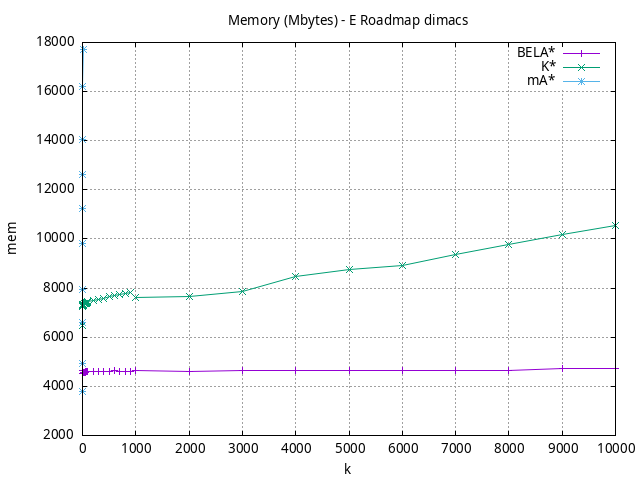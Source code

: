 #!/usr/bin/gnuplot
# -*- coding: utf-8 -*-
#
# results/roadmap/dimacs/E/USA-road-d.E.heuristic.mem.gnuplot
#
# Started on 01/09/2024 14:37:39
# Author: Carlos Linares López
set grid
set xlabel "k"
set ylabel "mem"

set title "Memory (Mbytes) - E Roadmap dimacs"

set terminal png enhanced font "Ariel,10"
set output 'USA-road-d.E.heuristic.mem.png'

plot "-" title "BELA*"      with linesp, "-" title "K*"      with linesp, "-" title "mA*"      with linesp

	1 4541.92
	2 4650.0
	3 4650.0
	4 4650.0
	5 4650.0
	6 4650.0
	7 4650.0
	8 4650.0
	9 4650.0
	10 4553.0
	20 4553.0
	30 4553.0
	40 4553.0
	50 4558.64
	60 4600.0
	70 4600.0
	80 4600.0
	90 4600.0
	100 4600.0
	200 4600.0
	300 4600.0
	400 4600.0
	500 4600.0
	600 4644.0
	700 4604.8
	800 4604.8
	900 4604.8
	1000 4635.6
	2000 4605.39
	3000 4640.19
	4000 4641.76
	5000 4636.68
	6000 4642.7
	7000 4650.47
	8000 4662.45
	9000 4726.45
	10000 4718.55
end
	1 6473.09
	2 7250.24
	3 7275.36
	4 7323.34
	5 7326.52
	6 7330.52
	7 7334.52
	8 7338.34
	9 7341.52
	10 7301.36
	20 7350.06
	30 7357.24
	40 7365.24
	50 7373.06
	60 7380.24
	70 7388.24
	80 7396.06
	90 7418.6
	100 7474.42
	200 7488.8
	300 7536.44
	400 7582.44
	500 7639.18
	600 7686.18
	700 7733.0
	800 7779.0
	900 7807.42
	1000 7603.18
	2000 7670.21
	3000 7864.01
	4000 8453.11
	5000 8748.75
	6000 8919.88
	7000 9373.91
	8000 9765.34
	9000 10183.69
	10000 10537.37
end
	1 3794.61
	2 4921.39
	3 6582.57
	4 7951.89
	5 9830.17
	6 11221.61
	7 12625.21
	8 14031.64
	9 16222.29
	10 17709.79
end
